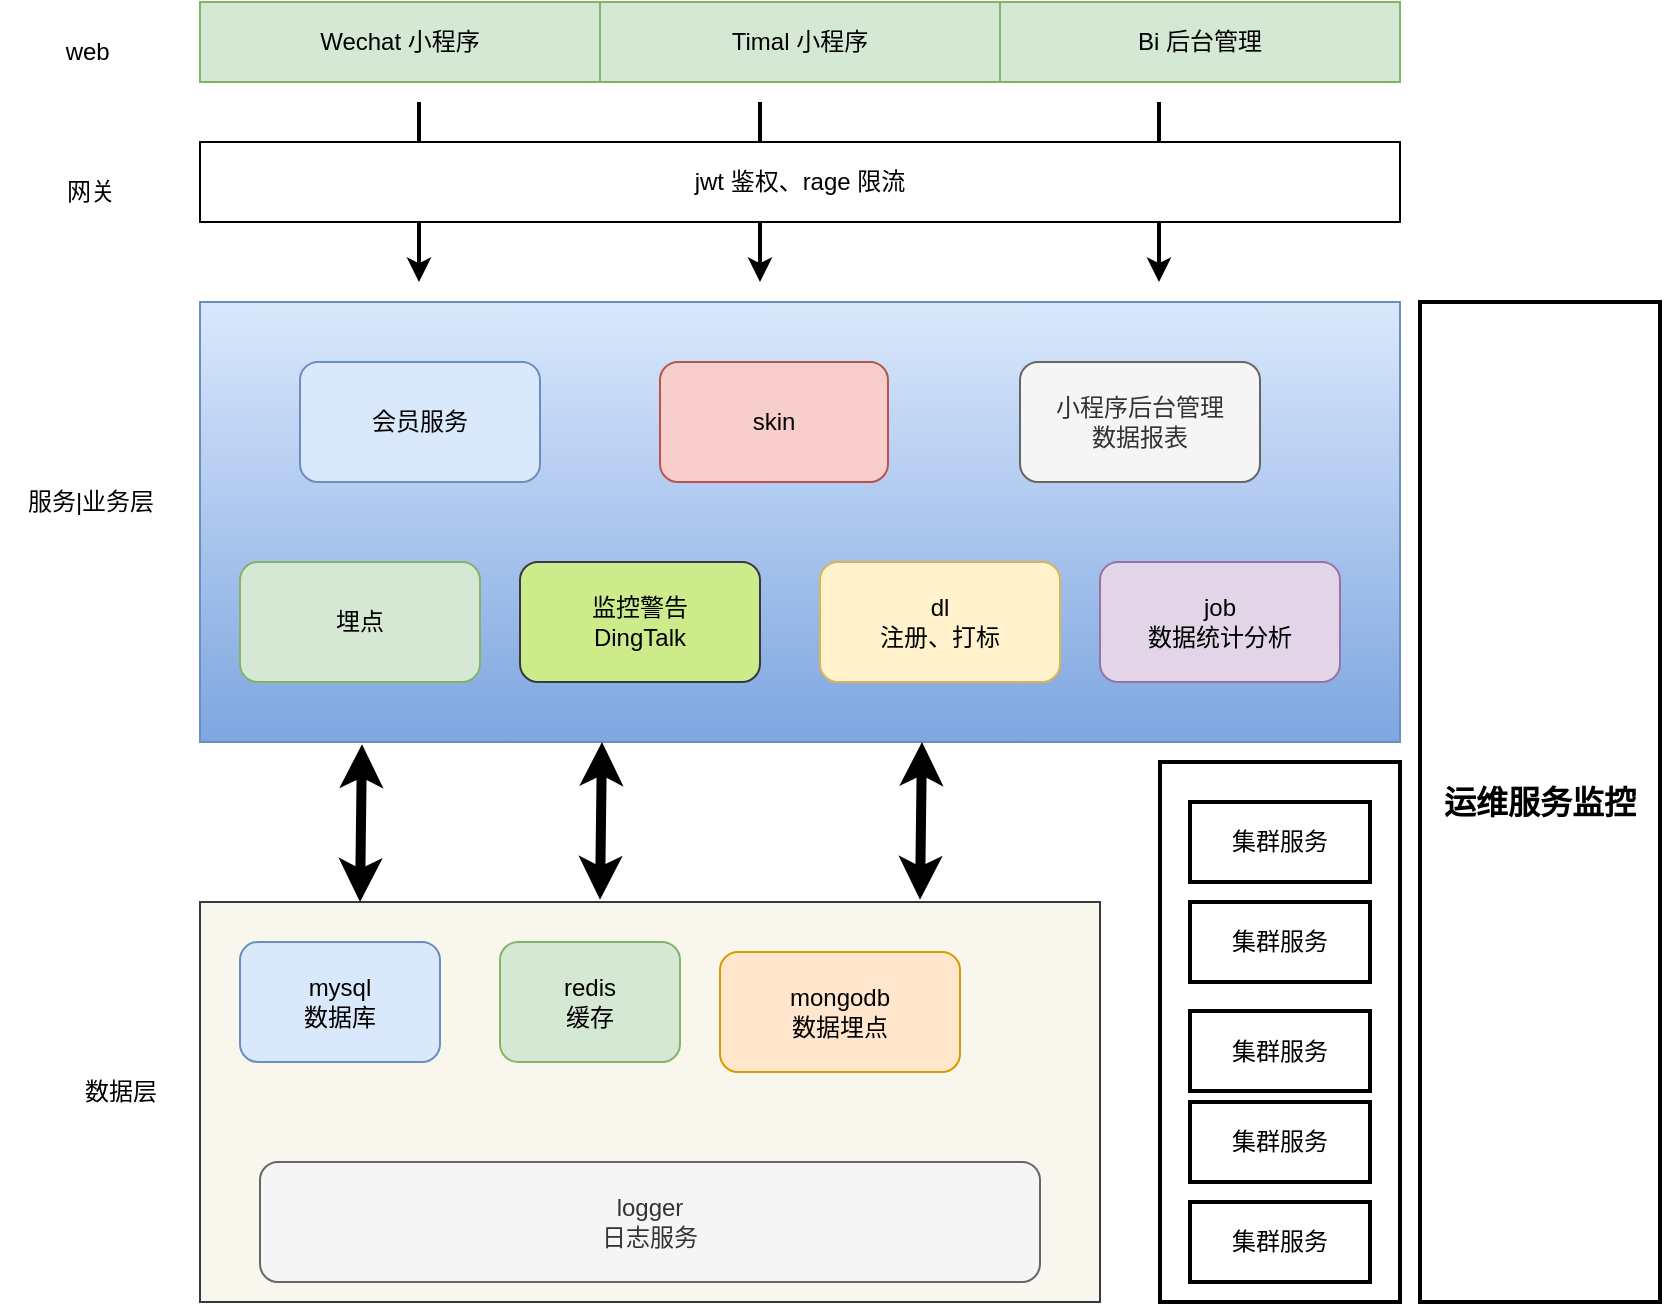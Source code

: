 <mxfile version="20.0.2" type="github">
  <diagram id="x8knKWqIQl5RkP6iHov5" name="第 1 页">
    <mxGraphModel dx="2152" dy="758" grid="1" gridSize="10" guides="1" tooltips="1" connect="1" arrows="1" fold="1" page="1" pageScale="1" pageWidth="827" pageHeight="1169" math="0" shadow="0">
      <root>
        <mxCell id="0" />
        <mxCell id="1" parent="0" />
        <mxCell id="lDYMOAmmrBvU-g56APDV-1" value="Wechat 小程序" style="rounded=0;whiteSpace=wrap;html=1;fillColor=#d5e8d4;strokeColor=#82b366;" vertex="1" parent="1">
          <mxGeometry x="80" y="80" width="200" height="40" as="geometry" />
        </mxCell>
        <mxCell id="lDYMOAmmrBvU-g56APDV-2" value="Timal 小程序" style="rounded=0;whiteSpace=wrap;html=1;fillColor=#d5e8d4;strokeColor=#82b366;" vertex="1" parent="1">
          <mxGeometry x="280" y="80" width="200" height="40" as="geometry" />
        </mxCell>
        <mxCell id="lDYMOAmmrBvU-g56APDV-3" value="Bi 后台管理" style="rounded=0;whiteSpace=wrap;html=1;fillColor=#d5e8d4;strokeColor=#82b366;" vertex="1" parent="1">
          <mxGeometry x="480" y="80" width="200" height="40" as="geometry" />
        </mxCell>
        <mxCell id="lDYMOAmmrBvU-g56APDV-4" value="web&amp;nbsp;" style="text;html=1;align=center;verticalAlign=middle;resizable=0;points=[];autosize=1;strokeColor=none;fillColor=none;strokeWidth=2;" vertex="1" parent="1">
          <mxGeometry y="90" width="50" height="30" as="geometry" />
        </mxCell>
        <mxCell id="lDYMOAmmrBvU-g56APDV-9" value="" style="rounded=0;whiteSpace=wrap;html=1;fillColor=#dae8fc;gradientColor=#7ea6e0;strokeColor=#6c8ebf;" vertex="1" parent="1">
          <mxGeometry x="80" y="230" width="600" height="220" as="geometry" />
        </mxCell>
        <mxCell id="lDYMOAmmrBvU-g56APDV-10" value="" style="rounded=0;whiteSpace=wrap;html=1;fillColor=#f9f7ed;strokeColor=#36393d;" vertex="1" parent="1">
          <mxGeometry x="80" y="530" width="450" height="200" as="geometry" />
        </mxCell>
        <mxCell id="lDYMOAmmrBvU-g56APDV-11" value="mysql&lt;br&gt;数据库" style="rounded=1;whiteSpace=wrap;html=1;fillColor=#dae8fc;strokeColor=#6c8ebf;" vertex="1" parent="1">
          <mxGeometry x="100" y="550" width="100" height="60" as="geometry" />
        </mxCell>
        <mxCell id="lDYMOAmmrBvU-g56APDV-12" value="数据层" style="text;html=1;align=center;verticalAlign=middle;resizable=0;points=[];autosize=1;strokeColor=none;fillColor=none;" vertex="1" parent="1">
          <mxGeometry x="10" y="610" width="60" height="30" as="geometry" />
        </mxCell>
        <mxCell id="lDYMOAmmrBvU-g56APDV-13" value="redis&lt;br&gt;缓存" style="rounded=1;whiteSpace=wrap;html=1;fillColor=#d5e8d4;strokeColor=#82b366;" vertex="1" parent="1">
          <mxGeometry x="230" y="550" width="90" height="60" as="geometry" />
        </mxCell>
        <mxCell id="lDYMOAmmrBvU-g56APDV-14" value="mongodb&lt;br&gt;数据埋点" style="rounded=1;whiteSpace=wrap;html=1;fillColor=#ffe6cc;strokeColor=#d79b00;" vertex="1" parent="1">
          <mxGeometry x="340" y="555" width="120" height="60" as="geometry" />
        </mxCell>
        <mxCell id="lDYMOAmmrBvU-g56APDV-15" value="logger&lt;br&gt;日志服务" style="rounded=1;whiteSpace=wrap;html=1;fillColor=#f5f5f5;fontColor=#333333;strokeColor=#666666;" vertex="1" parent="1">
          <mxGeometry x="110" y="660" width="390" height="60" as="geometry" />
        </mxCell>
        <mxCell id="lDYMOAmmrBvU-g56APDV-18" value="会员服务" style="rounded=1;whiteSpace=wrap;html=1;fillColor=#dae8fc;strokeColor=#6c8ebf;" vertex="1" parent="1">
          <mxGeometry x="130" y="260" width="120" height="60" as="geometry" />
        </mxCell>
        <mxCell id="lDYMOAmmrBvU-g56APDV-19" value="skin" style="rounded=1;whiteSpace=wrap;html=1;fillColor=#f8cecc;strokeColor=#b85450;" vertex="1" parent="1">
          <mxGeometry x="310" y="260" width="114" height="60" as="geometry" />
        </mxCell>
        <mxCell id="lDYMOAmmrBvU-g56APDV-20" value="dl&lt;br&gt;注册、打标" style="rounded=1;whiteSpace=wrap;html=1;fillColor=#fff2cc;strokeColor=#d6b656;" vertex="1" parent="1">
          <mxGeometry x="390" y="360" width="120" height="60" as="geometry" />
        </mxCell>
        <mxCell id="lDYMOAmmrBvU-g56APDV-21" value="埋点" style="rounded=1;whiteSpace=wrap;html=1;fillColor=#d5e8d4;strokeColor=#82b366;" vertex="1" parent="1">
          <mxGeometry x="100" y="360" width="120" height="60" as="geometry" />
        </mxCell>
        <mxCell id="lDYMOAmmrBvU-g56APDV-24" value="小程序后台管理&lt;br&gt;数据报表" style="rounded=1;whiteSpace=wrap;html=1;fillColor=#f5f5f5;fontColor=#333333;strokeColor=#666666;" vertex="1" parent="1">
          <mxGeometry x="490" y="260" width="120" height="60" as="geometry" />
        </mxCell>
        <mxCell id="lDYMOAmmrBvU-g56APDV-23" value="job &lt;br&gt;数据统计分析" style="rounded=1;whiteSpace=wrap;html=1;fillColor=#e1d5e7;strokeColor=#9673a6;" vertex="1" parent="1">
          <mxGeometry x="530" y="360" width="120" height="60" as="geometry" />
        </mxCell>
        <mxCell id="lDYMOAmmrBvU-g56APDV-28" value="" style="endArrow=classic;html=1;rounded=0;strokeWidth=2;" edge="1" parent="1">
          <mxGeometry relative="1" as="geometry">
            <mxPoint x="360" y="130" as="sourcePoint" />
            <mxPoint x="360" y="220" as="targetPoint" />
          </mxGeometry>
        </mxCell>
        <mxCell id="lDYMOAmmrBvU-g56APDV-29" value="Label" style="edgeLabel;resizable=0;html=1;align=center;verticalAlign=middle;rounded=1;" connectable="0" vertex="1" parent="lDYMOAmmrBvU-g56APDV-28">
          <mxGeometry relative="1" as="geometry" />
        </mxCell>
        <mxCell id="lDYMOAmmrBvU-g56APDV-30" value="" style="endArrow=classic;html=1;rounded=0;strokeWidth=2;" edge="1" parent="1">
          <mxGeometry relative="1" as="geometry">
            <mxPoint x="189.5" y="130" as="sourcePoint" />
            <mxPoint x="189.5" y="220" as="targetPoint" />
          </mxGeometry>
        </mxCell>
        <mxCell id="lDYMOAmmrBvU-g56APDV-31" value="&lt;span style=&quot;white-space: pre;&quot;&gt;	&lt;/span&gt;Label" style="edgeLabel;resizable=0;html=1;align=center;verticalAlign=middle;rounded=1;" connectable="0" vertex="1" parent="lDYMOAmmrBvU-g56APDV-30">
          <mxGeometry relative="1" as="geometry" />
        </mxCell>
        <mxCell id="lDYMOAmmrBvU-g56APDV-32" value="" style="endArrow=classic;html=1;rounded=0;strokeWidth=2;" edge="1" parent="1">
          <mxGeometry relative="1" as="geometry">
            <mxPoint x="559.5" y="130" as="sourcePoint" />
            <mxPoint x="559.5" y="220" as="targetPoint" />
          </mxGeometry>
        </mxCell>
        <mxCell id="lDYMOAmmrBvU-g56APDV-33" value="Label" style="edgeLabel;resizable=0;html=1;align=center;verticalAlign=middle;rounded=1;" connectable="0" vertex="1" parent="lDYMOAmmrBvU-g56APDV-32">
          <mxGeometry relative="1" as="geometry" />
        </mxCell>
        <mxCell id="lDYMOAmmrBvU-g56APDV-43" value="" style="endArrow=classic;startArrow=classic;html=1;rounded=0;strokeWidth=5;entryX=0.135;entryY=1.005;entryDx=0;entryDy=0;entryPerimeter=0;" edge="1" parent="1" target="lDYMOAmmrBvU-g56APDV-9">
          <mxGeometry width="50" height="50" relative="1" as="geometry">
            <mxPoint x="160" y="530" as="sourcePoint" />
            <mxPoint x="210" y="480" as="targetPoint" />
          </mxGeometry>
        </mxCell>
        <mxCell id="lDYMOAmmrBvU-g56APDV-45" value="" style="endArrow=classic;startArrow=classic;html=1;rounded=0;strokeWidth=5;entryX=0.135;entryY=1.005;entryDx=0;entryDy=0;entryPerimeter=0;" edge="1" parent="1">
          <mxGeometry width="50" height="50" relative="1" as="geometry">
            <mxPoint x="440" y="528.9" as="sourcePoint" />
            <mxPoint x="441" y="450.0" as="targetPoint" />
          </mxGeometry>
        </mxCell>
        <mxCell id="lDYMOAmmrBvU-g56APDV-46" value="" style="endArrow=classic;startArrow=classic;html=1;rounded=0;strokeWidth=5;entryX=0.135;entryY=1.005;entryDx=0;entryDy=0;entryPerimeter=0;" edge="1" parent="1">
          <mxGeometry width="50" height="50" relative="1" as="geometry">
            <mxPoint x="280" y="528.9" as="sourcePoint" />
            <mxPoint x="281" y="450.0" as="targetPoint" />
          </mxGeometry>
        </mxCell>
        <mxCell id="lDYMOAmmrBvU-g56APDV-48" value="监控警告&lt;br&gt;DingTalk" style="rounded=1;whiteSpace=wrap;html=1;fillColor=#cdeb8b;strokeColor=#36393d;" vertex="1" parent="1">
          <mxGeometry x="240" y="360" width="120" height="60" as="geometry" />
        </mxCell>
        <mxCell id="lDYMOAmmrBvU-g56APDV-49" value="" style="rounded=0;whiteSpace=wrap;html=1;" vertex="1" parent="1">
          <mxGeometry x="80" y="140" height="60" as="geometry" />
        </mxCell>
        <mxCell id="lDYMOAmmrBvU-g56APDV-51" value="jwt 鉴权、rage 限流" style="rounded=0;whiteSpace=wrap;html=1;" vertex="1" parent="1">
          <mxGeometry x="80" y="150" width="600" height="40" as="geometry" />
        </mxCell>
        <mxCell id="lDYMOAmmrBvU-g56APDV-52" value="网关" style="text;html=1;align=center;verticalAlign=middle;resizable=0;points=[];autosize=1;strokeColor=none;fillColor=none;strokeWidth=2;" vertex="1" parent="1">
          <mxGeometry y="160" width="50" height="30" as="geometry" />
        </mxCell>
        <mxCell id="lDYMOAmmrBvU-g56APDV-53" value="服务|业务层" style="text;html=1;align=center;verticalAlign=middle;resizable=0;points=[];autosize=1;strokeColor=none;fillColor=none;" vertex="1" parent="1">
          <mxGeometry x="-20" y="315" width="90" height="30" as="geometry" />
        </mxCell>
        <mxCell id="lDYMOAmmrBvU-g56APDV-55" value="" style="rounded=0;whiteSpace=wrap;html=1;strokeWidth=2;" vertex="1" parent="1">
          <mxGeometry x="560" y="460" width="120" height="270" as="geometry" />
        </mxCell>
        <mxCell id="lDYMOAmmrBvU-g56APDV-56" value="集群服务" style="rounded=0;whiteSpace=wrap;html=1;strokeWidth=2;" vertex="1" parent="1">
          <mxGeometry x="575" y="480" width="90" height="40" as="geometry" />
        </mxCell>
        <mxCell id="lDYMOAmmrBvU-g56APDV-57" value="集群服务" style="rounded=0;whiteSpace=wrap;html=1;strokeWidth=2;" vertex="1" parent="1">
          <mxGeometry x="575" y="530" width="90" height="40" as="geometry" />
        </mxCell>
        <mxCell id="lDYMOAmmrBvU-g56APDV-58" value="集群服务" style="rounded=0;whiteSpace=wrap;html=1;strokeWidth=2;" vertex="1" parent="1">
          <mxGeometry x="575" y="584.5" width="90" height="40" as="geometry" />
        </mxCell>
        <mxCell id="lDYMOAmmrBvU-g56APDV-59" value="集群服务" style="rounded=0;whiteSpace=wrap;html=1;strokeWidth=2;" vertex="1" parent="1">
          <mxGeometry x="575" y="630" width="90" height="40" as="geometry" />
        </mxCell>
        <mxCell id="lDYMOAmmrBvU-g56APDV-60" value="集群服务" style="rounded=0;whiteSpace=wrap;html=1;strokeWidth=2;" vertex="1" parent="1">
          <mxGeometry x="575" y="680" width="90" height="40" as="geometry" />
        </mxCell>
        <mxCell id="lDYMOAmmrBvU-g56APDV-61" value="&lt;b&gt;&lt;font style=&quot;font-size: 16px;&quot;&gt;运维服务监控&lt;/font&gt;&lt;/b&gt;" style="rounded=0;whiteSpace=wrap;html=1;strokeWidth=2;" vertex="1" parent="1">
          <mxGeometry x="690" y="230" width="120" height="500" as="geometry" />
        </mxCell>
      </root>
    </mxGraphModel>
  </diagram>
</mxfile>
